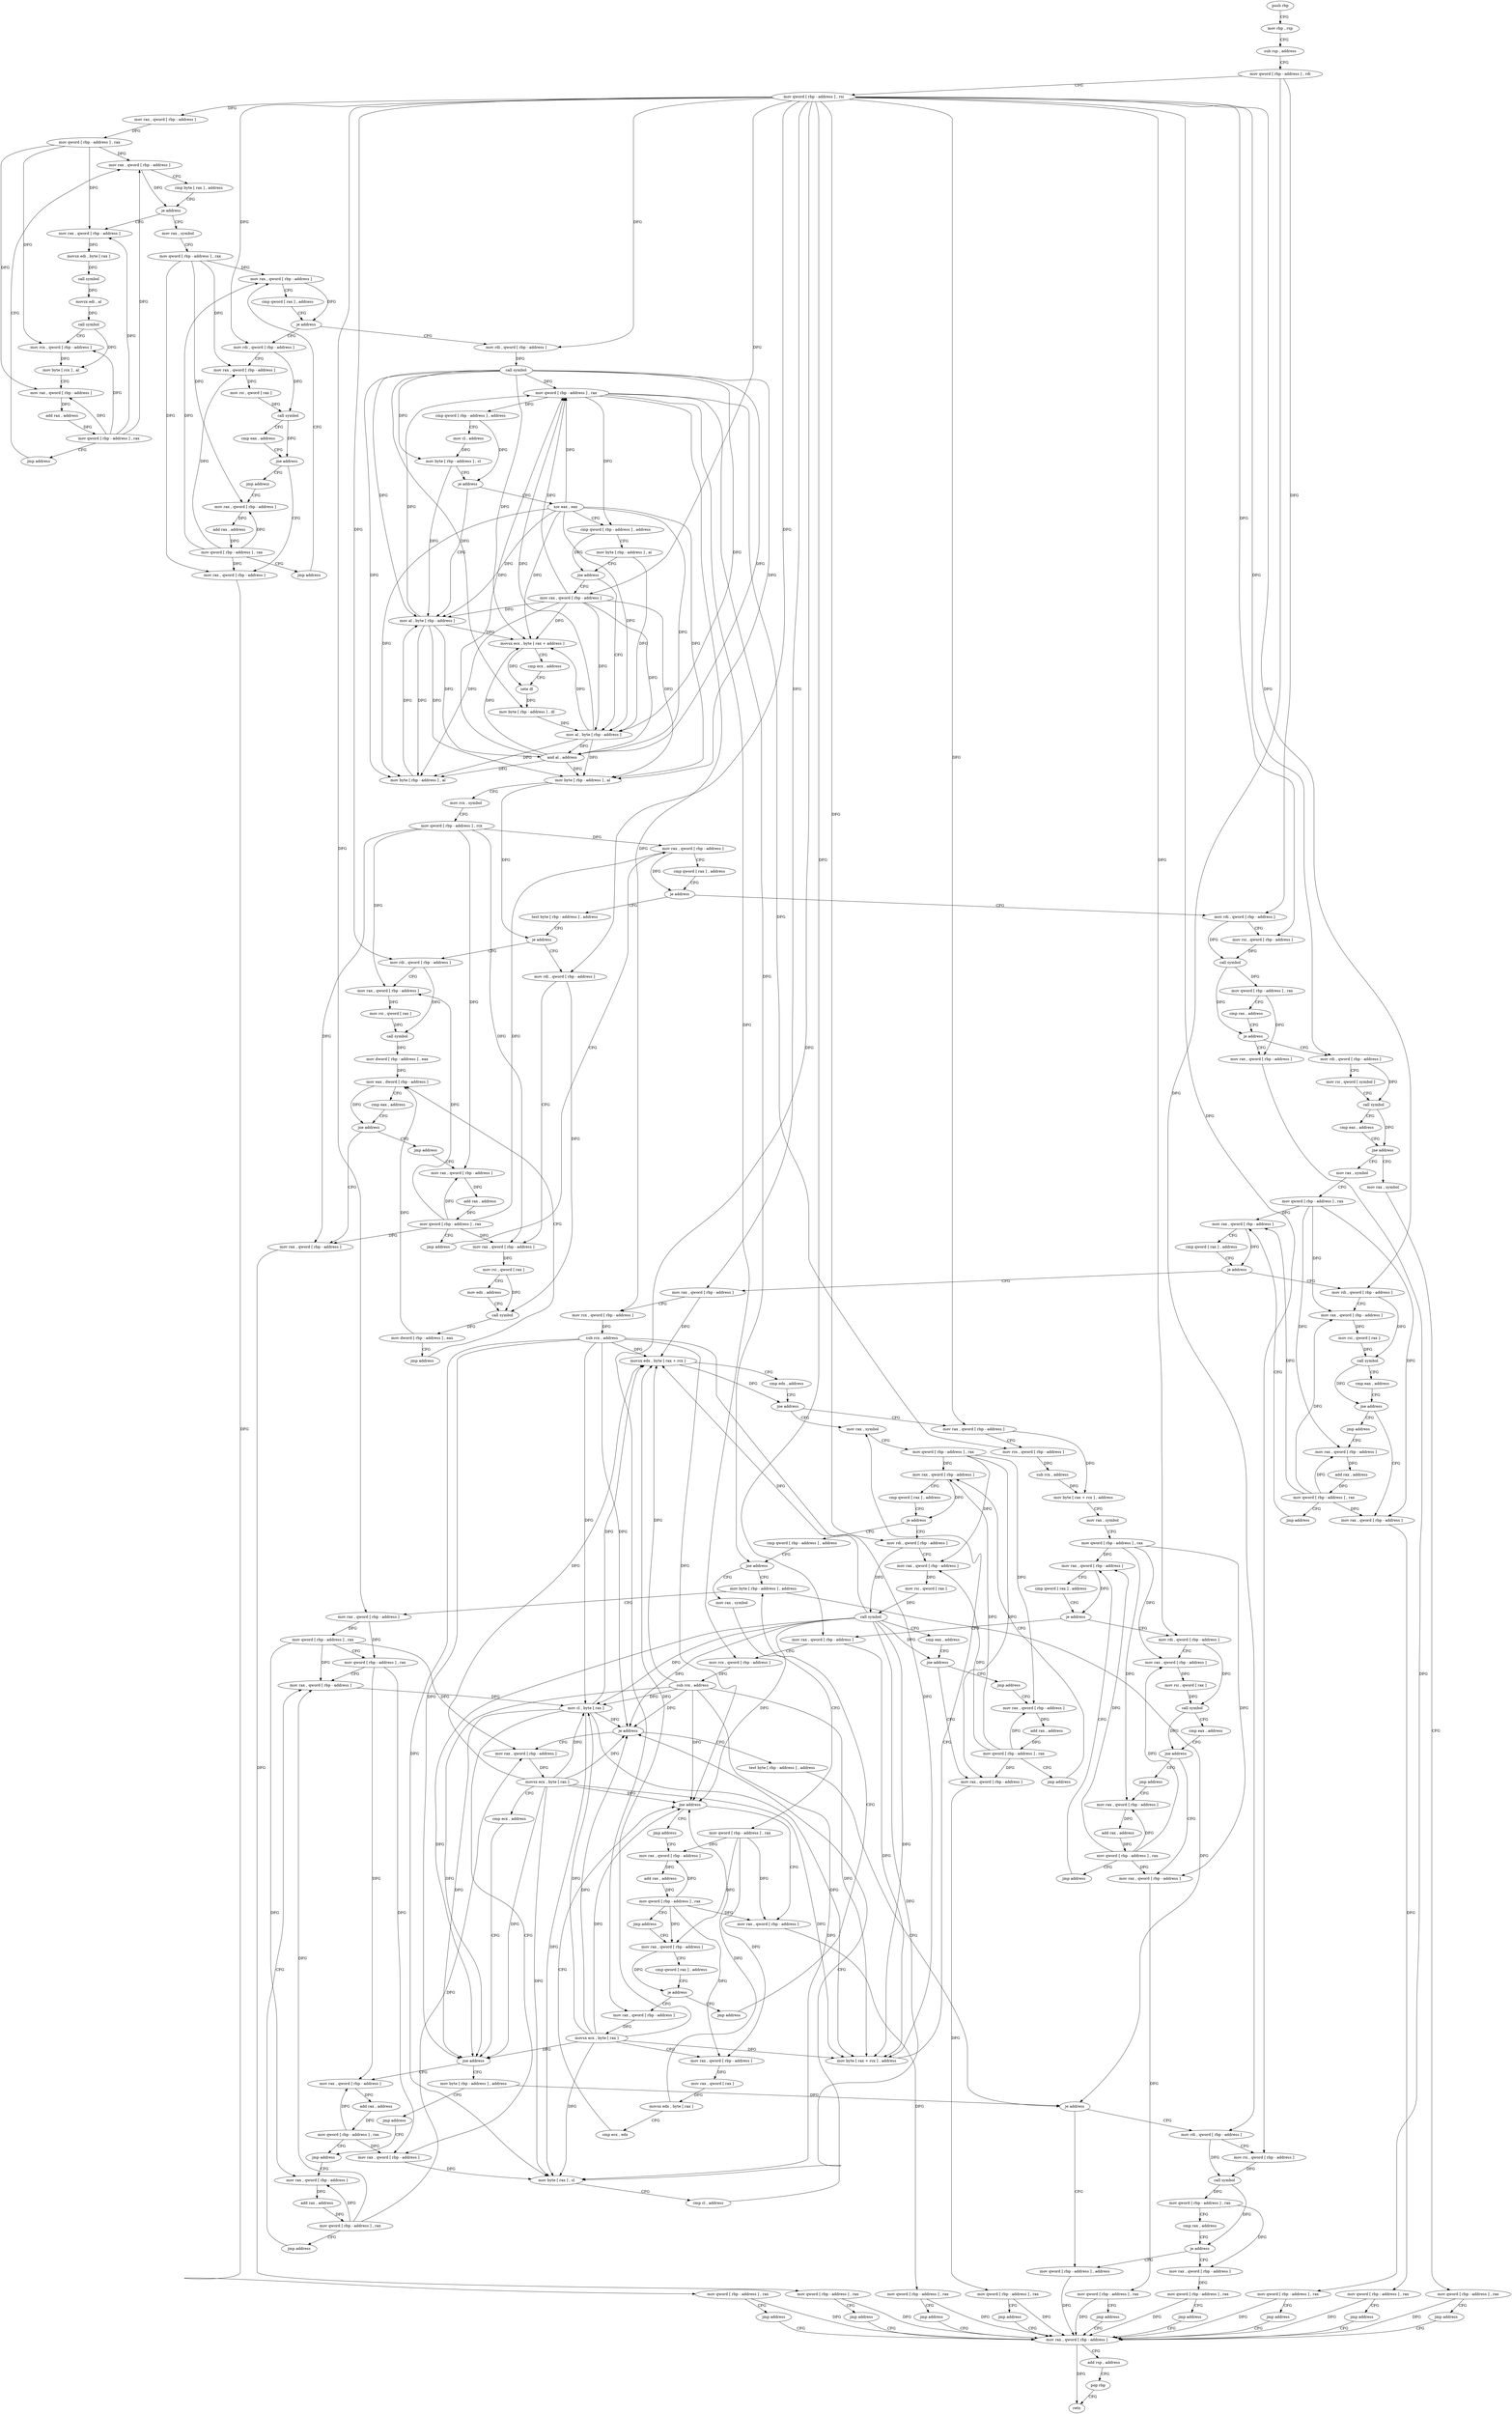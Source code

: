 digraph "func" {
"4434032" [label = "push rbp" ]
"4434033" [label = "mov rbp , rsp" ]
"4434036" [label = "sub rsp , address" ]
"4434040" [label = "mov qword [ rbp - address ] , rdi" ]
"4434044" [label = "mov qword [ rbp - address ] , rsi" ]
"4434048" [label = "mov rax , qword [ rbp - address ]" ]
"4434052" [label = "mov qword [ rbp - address ] , rax" ]
"4434056" [label = "mov rax , qword [ rbp - address ]" ]
"4434114" [label = "mov rax , symbol" ]
"4434124" [label = "mov qword [ rbp - address ] , rax" ]
"4434128" [label = "mov rax , qword [ rbp - address ]" ]
"4434069" [label = "mov rax , qword [ rbp - address ]" ]
"4434073" [label = "movsx edi , byte [ rax ]" ]
"4434076" [label = "call symbol" ]
"4434081" [label = "movzx edi , al" ]
"4434084" [label = "call symbol" ]
"4434089" [label = "mov rcx , qword [ rbp - address ]" ]
"4434093" [label = "mov byte [ rcx ] , al" ]
"4434095" [label = "mov rax , qword [ rbp - address ]" ]
"4434099" [label = "add rax , address" ]
"4434105" [label = "mov qword [ rbp - address ] , rax" ]
"4434109" [label = "jmp address" ]
"4434204" [label = "mov rdi , qword [ rbp - address ]" ]
"4434208" [label = "call symbol" ]
"4434213" [label = "mov qword [ rbp - address ] , rax" ]
"4434217" [label = "cmp qword [ rbp - address ] , address" ]
"4434222" [label = "mov cl , address" ]
"4434224" [label = "mov byte [ rbp - address ] , cl" ]
"4434227" [label = "je address" ]
"4434272" [label = "mov al , byte [ rbp - address ]" ]
"4434233" [label = "xor eax , eax" ]
"4434142" [label = "mov rdi , qword [ rbp - address ]" ]
"4434146" [label = "mov rax , qword [ rbp - address ]" ]
"4434150" [label = "mov rsi , qword [ rax ]" ]
"4434153" [label = "call symbol" ]
"4434158" [label = "cmp eax , address" ]
"4434161" [label = "jne address" ]
"4434180" [label = "jmp address" ]
"4434167" [label = "mov rax , qword [ rbp - address ]" ]
"4434060" [label = "cmp byte [ rax ] , address" ]
"4434063" [label = "je address" ]
"4434275" [label = "and al , address" ]
"4434277" [label = "mov byte [ rbp - address ] , al" ]
"4434280" [label = "mov rcx , symbol" ]
"4434290" [label = "mov qword [ rbp - address ] , rcx" ]
"4434294" [label = "mov rax , qword [ rbp - address ]" ]
"4434235" [label = "cmp qword [ rbp - address ] , address" ]
"4434240" [label = "mov byte [ rbp - address ] , al" ]
"4434243" [label = "jne address" ]
"4434266" [label = "mov al , byte [ rbp - address ]" ]
"4434249" [label = "mov rax , qword [ rbp - address ]" ]
"4434185" [label = "mov rax , qword [ rbp - address ]" ]
"4434171" [label = "mov qword [ rbp - address ] , rax" ]
"4434175" [label = "jmp address" ]
"4435100" [label = "mov rax , qword [ rbp - address ]" ]
"4434415" [label = "mov rdi , qword [ rbp - address ]" ]
"4434419" [label = "mov rsi , qword [ rbp - address ]" ]
"4434423" [label = "call symbol" ]
"4434428" [label = "mov qword [ rbp - address ] , rax" ]
"4434432" [label = "cmp rax , address" ]
"4434436" [label = "je address" ]
"4434455" [label = "mov rdi , qword [ rbp - address ]" ]
"4434442" [label = "mov rax , qword [ rbp - address ]" ]
"4434308" [label = "test byte [ rbp - address ] , address" ]
"4434312" [label = "je address" ]
"4434347" [label = "mov rdi , qword [ rbp - address ]" ]
"4434318" [label = "mov rdi , qword [ rbp - address ]" ]
"4434269" [label = "mov byte [ rbp - address ] , al" ]
"4434253" [label = "movsx ecx , byte [ rax + address ]" ]
"4434257" [label = "cmp ecx , address" ]
"4434260" [label = "sete dl" ]
"4434263" [label = "mov byte [ rbp - address ] , dl" ]
"4434189" [label = "add rax , address" ]
"4434195" [label = "mov qword [ rbp - address ] , rax" ]
"4434199" [label = "jmp address" ]
"4435104" [label = "add rsp , address" ]
"4435108" [label = "pop rbp" ]
"4435109" [label = "retn" ]
"4434459" [label = "mov rsi , qword [ symbol ]" ]
"4434467" [label = "call symbol" ]
"4434472" [label = "cmp eax , address" ]
"4434475" [label = "jne address" ]
"4434500" [label = "mov rax , symbol" ]
"4434481" [label = "mov rax , symbol" ]
"4434446" [label = "mov qword [ rbp - address ] , rax" ]
"4434450" [label = "jmp address" ]
"4434351" [label = "mov rax , qword [ rbp - address ]" ]
"4434355" [label = "mov rsi , qword [ rax ]" ]
"4434358" [label = "call symbol" ]
"4434363" [label = "mov dword [ rbp - address ] , eax" ]
"4434366" [label = "mov eax , dword [ rbp - address ]" ]
"4434322" [label = "mov rax , qword [ rbp - address ]" ]
"4434326" [label = "mov rsi , qword [ rax ]" ]
"4434329" [label = "mov edx , address" ]
"4434334" [label = "call symbol" ]
"4434339" [label = "mov dword [ rbp - address ] , eax" ]
"4434342" [label = "jmp address" ]
"4434132" [label = "cmp qword [ rax ] , address" ]
"4434136" [label = "je address" ]
"4434510" [label = "mov qword [ rbp - address ] , rax" ]
"4434514" [label = "mov rax , qword [ rbp - address ]" ]
"4434491" [label = "mov qword [ rbp - address ] , rax" ]
"4434495" [label = "jmp address" ]
"4434391" [label = "jmp address" ]
"4434396" [label = "mov rax , qword [ rbp - address ]" ]
"4434378" [label = "mov rax , qword [ rbp - address ]" ]
"4434382" [label = "mov qword [ rbp - address ] , rax" ]
"4434386" [label = "jmp address" ]
"4434369" [label = "cmp eax , address" ]
"4434372" [label = "jne address" ]
"4434590" [label = "mov rax , qword [ rbp - address ]" ]
"4434594" [label = "mov rcx , qword [ rbp - address ]" ]
"4434598" [label = "sub rcx , address" ]
"4434605" [label = "movsx edx , byte [ rax + rcx ]" ]
"4434609" [label = "cmp edx , address" ]
"4434612" [label = "jne address" ]
"4434746" [label = "mov rax , symbol" ]
"4434618" [label = "mov rax , qword [ rbp - address ]" ]
"4434528" [label = "mov rdi , qword [ rbp - address ]" ]
"4434532" [label = "mov rax , qword [ rbp - address ]" ]
"4434536" [label = "mov rsi , qword [ rax ]" ]
"4434539" [label = "call symbol" ]
"4434544" [label = "cmp eax , address" ]
"4434547" [label = "jne address" ]
"4434566" [label = "jmp address" ]
"4434553" [label = "mov rax , qword [ rbp - address ]" ]
"4434400" [label = "add rax , address" ]
"4434406" [label = "mov qword [ rbp - address ] , rax" ]
"4434410" [label = "jmp address" ]
"4434756" [label = "mov qword [ rbp - address ] , rax" ]
"4434760" [label = "mov rax , qword [ rbp - address ]" ]
"4434622" [label = "mov rcx , qword [ rbp - address ]" ]
"4434626" [label = "sub rcx , address" ]
"4434633" [label = "mov byte [ rax + rcx ] , address" ]
"4434637" [label = "mov rax , symbol" ]
"4434647" [label = "mov qword [ rbp - address ] , rax" ]
"4434651" [label = "mov rax , qword [ rbp - address ]" ]
"4434571" [label = "mov rax , qword [ rbp - address ]" ]
"4434557" [label = "mov qword [ rbp - address ] , rax" ]
"4434561" [label = "jmp address" ]
"4434298" [label = "cmp qword [ rax ] , address" ]
"4434302" [label = "je address" ]
"4434836" [label = "cmp qword [ rbp - address ] , address" ]
"4434841" [label = "jne address" ]
"4434942" [label = "mov byte [ rbp - address ] , address" ]
"4434847" [label = "mov rax , symbol" ]
"4434774" [label = "mov rdi , qword [ rbp - address ]" ]
"4434778" [label = "mov rax , qword [ rbp - address ]" ]
"4434782" [label = "mov rsi , qword [ rax ]" ]
"4434785" [label = "call symbol" ]
"4434790" [label = "cmp eax , address" ]
"4434793" [label = "jne address" ]
"4434812" [label = "jmp address" ]
"4434799" [label = "mov rax , qword [ rbp - address ]" ]
"4434727" [label = "mov rax , qword [ rbp - address ]" ]
"4434731" [label = "mov rcx , qword [ rbp - address ]" ]
"4434735" [label = "sub rcx , address" ]
"4434742" [label = "mov byte [ rax + rcx ] , address" ]
"4434665" [label = "mov rdi , qword [ rbp - address ]" ]
"4434669" [label = "mov rax , qword [ rbp - address ]" ]
"4434673" [label = "mov rsi , qword [ rax ]" ]
"4434676" [label = "call symbol" ]
"4434681" [label = "cmp eax , address" ]
"4434684" [label = "jne address" ]
"4434703" [label = "jmp address" ]
"4434690" [label = "mov rax , qword [ rbp - address ]" ]
"4434575" [label = "add rax , address" ]
"4434581" [label = "mov qword [ rbp - address ] , rax" ]
"4434585" [label = "jmp address" ]
"4434946" [label = "mov rax , qword [ rbp - address ]" ]
"4434950" [label = "mov qword [ rbp - address ] , rax" ]
"4434954" [label = "mov qword [ rbp - address ] , rax" ]
"4434958" [label = "mov rax , qword [ rbp - address ]" ]
"4434857" [label = "mov qword [ rbp - address ] , rax" ]
"4434861" [label = "mov rax , qword [ rbp - address ]" ]
"4434817" [label = "mov rax , qword [ rbp - address ]" ]
"4434803" [label = "mov qword [ rbp - address ] , rax" ]
"4434807" [label = "jmp address" ]
"4434708" [label = "mov rax , qword [ rbp - address ]" ]
"4434694" [label = "mov qword [ rbp - address ] , rax" ]
"4434698" [label = "jmp address" ]
"4434518" [label = "cmp qword [ rax ] , address" ]
"4434522" [label = "je address" ]
"4435042" [label = "test byte [ rbp - address ] , address" ]
"4435046" [label = "je address" ]
"4435092" [label = "mov qword [ rbp - address ] , address" ]
"4435052" [label = "mov rdi , qword [ rbp - address ]" ]
"4434979" [label = "mov rax , qword [ rbp - address ]" ]
"4434983" [label = "movsx ecx , byte [ rax ]" ]
"4434986" [label = "cmp ecx , address" ]
"4434989" [label = "jne address" ]
"4435004" [label = "mov rax , qword [ rbp - address ]" ]
"4434995" [label = "mov byte [ rbp - address ] , address" ]
"4434937" [label = "jmp address" ]
"4434875" [label = "mov rax , qword [ rbp - address ]" ]
"4434879" [label = "movsx ecx , byte [ rax ]" ]
"4434882" [label = "mov rax , qword [ rbp - address ]" ]
"4434886" [label = "mov rax , qword [ rax ]" ]
"4434889" [label = "movsx edx , byte [ rax ]" ]
"4434892" [label = "cmp ecx , edx" ]
"4434894" [label = "jne address" ]
"4434913" [label = "jmp address" ]
"4434900" [label = "mov rax , qword [ rbp - address ]" ]
"4434821" [label = "add rax , address" ]
"4434827" [label = "mov qword [ rbp - address ] , rax" ]
"4434831" [label = "jmp address" ]
"4434712" [label = "add rax , address" ]
"4434718" [label = "mov qword [ rbp - address ] , rax" ]
"4434722" [label = "jmp address" ]
"4435056" [label = "mov rsi , qword [ rbp - address ]" ]
"4435060" [label = "call symbol" ]
"4435065" [label = "mov qword [ rbp - address ] , rax" ]
"4435069" [label = "cmp rax , address" ]
"4435073" [label = "je address" ]
"4435079" [label = "mov rax , qword [ rbp - address ]" ]
"4435008" [label = "add rax , address" ]
"4435014" [label = "mov qword [ rbp - address ] , rax" ]
"4435018" [label = "jmp address" ]
"4434999" [label = "jmp address" ]
"4434918" [label = "mov rax , qword [ rbp - address ]" ]
"4434904" [label = "mov qword [ rbp - address ] , rax" ]
"4434908" [label = "jmp address" ]
"4434764" [label = "cmp qword [ rax ] , address" ]
"4434768" [label = "je address" ]
"4434655" [label = "cmp qword [ rax ] , address" ]
"4434659" [label = "je address" ]
"4435083" [label = "mov qword [ rbp - address ] , rax" ]
"4435087" [label = "jmp address" ]
"4435023" [label = "mov rax , qword [ rbp - address ]" ]
"4435027" [label = "add rax , address" ]
"4435033" [label = "mov qword [ rbp - address ] , rax" ]
"4435037" [label = "jmp address" ]
"4434922" [label = "add rax , address" ]
"4434928" [label = "mov qword [ rbp - address ] , rax" ]
"4434932" [label = "jmp address" ]
"4434962" [label = "mov cl , byte [ rax ]" ]
"4434964" [label = "mov rax , qword [ rbp - address ]" ]
"4434968" [label = "mov byte [ rax ] , cl" ]
"4434970" [label = "cmp cl , address" ]
"4434973" [label = "je address" ]
"4434865" [label = "cmp qword [ rax ] , address" ]
"4434869" [label = "je address" ]
"4434032" -> "4434033" [ label = "CFG" ]
"4434033" -> "4434036" [ label = "CFG" ]
"4434036" -> "4434040" [ label = "CFG" ]
"4434040" -> "4434044" [ label = "CFG" ]
"4434040" -> "4434415" [ label = "DFG" ]
"4434040" -> "4435052" [ label = "DFG" ]
"4434044" -> "4434048" [ label = "DFG" ]
"4434044" -> "4434204" [ label = "DFG" ]
"4434044" -> "4434142" [ label = "DFG" ]
"4434044" -> "4434249" [ label = "DFG" ]
"4434044" -> "4434419" [ label = "DFG" ]
"4434044" -> "4434455" [ label = "DFG" ]
"4434044" -> "4434347" [ label = "DFG" ]
"4434044" -> "4434318" [ label = "DFG" ]
"4434044" -> "4434590" [ label = "DFG" ]
"4434044" -> "4434528" [ label = "DFG" ]
"4434044" -> "4434618" [ label = "DFG" ]
"4434044" -> "4434774" [ label = "DFG" ]
"4434044" -> "4434727" [ label = "DFG" ]
"4434044" -> "4434665" [ label = "DFG" ]
"4434044" -> "4434946" [ label = "DFG" ]
"4434044" -> "4434875" [ label = "DFG" ]
"4434044" -> "4435056" [ label = "DFG" ]
"4434048" -> "4434052" [ label = "DFG" ]
"4434052" -> "4434056" [ label = "DFG" ]
"4434052" -> "4434069" [ label = "DFG" ]
"4434052" -> "4434089" [ label = "DFG" ]
"4434052" -> "4434095" [ label = "DFG" ]
"4434056" -> "4434060" [ label = "CFG" ]
"4434056" -> "4434063" [ label = "DFG" ]
"4434114" -> "4434124" [ label = "CFG" ]
"4434124" -> "4434128" [ label = "DFG" ]
"4434124" -> "4434146" [ label = "DFG" ]
"4434124" -> "4434167" [ label = "DFG" ]
"4434124" -> "4434185" [ label = "DFG" ]
"4434128" -> "4434132" [ label = "CFG" ]
"4434128" -> "4434136" [ label = "DFG" ]
"4434069" -> "4434073" [ label = "DFG" ]
"4434073" -> "4434076" [ label = "DFG" ]
"4434076" -> "4434081" [ label = "DFG" ]
"4434081" -> "4434084" [ label = "DFG" ]
"4434084" -> "4434089" [ label = "CFG" ]
"4434084" -> "4434093" [ label = "DFG" ]
"4434089" -> "4434093" [ label = "DFG" ]
"4434093" -> "4434095" [ label = "CFG" ]
"4434095" -> "4434099" [ label = "DFG" ]
"4434099" -> "4434105" [ label = "DFG" ]
"4434105" -> "4434109" [ label = "CFG" ]
"4434105" -> "4434056" [ label = "DFG" ]
"4434105" -> "4434069" [ label = "DFG" ]
"4434105" -> "4434089" [ label = "DFG" ]
"4434105" -> "4434095" [ label = "DFG" ]
"4434109" -> "4434056" [ label = "CFG" ]
"4434204" -> "4434208" [ label = "DFG" ]
"4434208" -> "4434213" [ label = "DFG" ]
"4434208" -> "4434272" [ label = "DFG" ]
"4434208" -> "4434275" [ label = "DFG" ]
"4434208" -> "4434277" [ label = "DFG" ]
"4434208" -> "4434266" [ label = "DFG" ]
"4434208" -> "4434269" [ label = "DFG" ]
"4434208" -> "4434253" [ label = "DFG" ]
"4434208" -> "4434224" [ label = "DFG" ]
"4434208" -> "4434263" [ label = "DFG" ]
"4434213" -> "4434217" [ label = "DFG" ]
"4434213" -> "4434235" [ label = "DFG" ]
"4434213" -> "4434594" [ label = "DFG" ]
"4434213" -> "4434622" [ label = "DFG" ]
"4434213" -> "4434841" [ label = "DFG" ]
"4434213" -> "4434731" [ label = "DFG" ]
"4434217" -> "4434222" [ label = "CFG" ]
"4434217" -> "4434227" [ label = "DFG" ]
"4434222" -> "4434224" [ label = "DFG" ]
"4434224" -> "4434227" [ label = "CFG" ]
"4434224" -> "4434272" [ label = "DFG" ]
"4434227" -> "4434272" [ label = "CFG" ]
"4434227" -> "4434233" [ label = "CFG" ]
"4434272" -> "4434275" [ label = "DFG" ]
"4434272" -> "4434213" [ label = "DFG" ]
"4434272" -> "4434277" [ label = "DFG" ]
"4434272" -> "4434269" [ label = "DFG" ]
"4434272" -> "4434253" [ label = "DFG" ]
"4434233" -> "4434235" [ label = "CFG" ]
"4434233" -> "4434213" [ label = "DFG" ]
"4434233" -> "4434275" [ label = "DFG" ]
"4434233" -> "4434277" [ label = "DFG" ]
"4434233" -> "4434272" [ label = "DFG" ]
"4434233" -> "4434266" [ label = "DFG" ]
"4434233" -> "4434269" [ label = "DFG" ]
"4434233" -> "4434253" [ label = "DFG" ]
"4434142" -> "4434146" [ label = "CFG" ]
"4434142" -> "4434153" [ label = "DFG" ]
"4434146" -> "4434150" [ label = "DFG" ]
"4434150" -> "4434153" [ label = "DFG" ]
"4434153" -> "4434158" [ label = "CFG" ]
"4434153" -> "4434161" [ label = "DFG" ]
"4434158" -> "4434161" [ label = "CFG" ]
"4434161" -> "4434180" [ label = "CFG" ]
"4434161" -> "4434167" [ label = "CFG" ]
"4434180" -> "4434185" [ label = "CFG" ]
"4434167" -> "4434171" [ label = "DFG" ]
"4434060" -> "4434063" [ label = "CFG" ]
"4434063" -> "4434114" [ label = "CFG" ]
"4434063" -> "4434069" [ label = "CFG" ]
"4434275" -> "4434277" [ label = "DFG" ]
"4434275" -> "4434213" [ label = "DFG" ]
"4434275" -> "4434269" [ label = "DFG" ]
"4434275" -> "4434253" [ label = "DFG" ]
"4434277" -> "4434280" [ label = "CFG" ]
"4434277" -> "4434312" [ label = "DFG" ]
"4434280" -> "4434290" [ label = "CFG" ]
"4434290" -> "4434294" [ label = "DFG" ]
"4434290" -> "4434351" [ label = "DFG" ]
"4434290" -> "4434322" [ label = "DFG" ]
"4434290" -> "4434378" [ label = "DFG" ]
"4434290" -> "4434396" [ label = "DFG" ]
"4434294" -> "4434298" [ label = "CFG" ]
"4434294" -> "4434302" [ label = "DFG" ]
"4434235" -> "4434240" [ label = "CFG" ]
"4434235" -> "4434243" [ label = "DFG" ]
"4434240" -> "4434243" [ label = "CFG" ]
"4434240" -> "4434266" [ label = "DFG" ]
"4434243" -> "4434266" [ label = "CFG" ]
"4434243" -> "4434249" [ label = "CFG" ]
"4434266" -> "4434269" [ label = "DFG" ]
"4434266" -> "4434213" [ label = "DFG" ]
"4434266" -> "4434275" [ label = "DFG" ]
"4434266" -> "4434277" [ label = "DFG" ]
"4434266" -> "4434253" [ label = "DFG" ]
"4434249" -> "4434253" [ label = "DFG" ]
"4434249" -> "4434213" [ label = "DFG" ]
"4434249" -> "4434275" [ label = "DFG" ]
"4434249" -> "4434277" [ label = "DFG" ]
"4434249" -> "4434269" [ label = "DFG" ]
"4434249" -> "4434272" [ label = "DFG" ]
"4434249" -> "4434266" [ label = "DFG" ]
"4434185" -> "4434189" [ label = "DFG" ]
"4434171" -> "4434175" [ label = "CFG" ]
"4434171" -> "4435100" [ label = "DFG" ]
"4434175" -> "4435100" [ label = "CFG" ]
"4435100" -> "4435104" [ label = "CFG" ]
"4435100" -> "4435109" [ label = "DFG" ]
"4434415" -> "4434419" [ label = "CFG" ]
"4434415" -> "4434423" [ label = "DFG" ]
"4434419" -> "4434423" [ label = "DFG" ]
"4434423" -> "4434428" [ label = "DFG" ]
"4434423" -> "4434436" [ label = "DFG" ]
"4434428" -> "4434432" [ label = "CFG" ]
"4434428" -> "4434442" [ label = "DFG" ]
"4434432" -> "4434436" [ label = "CFG" ]
"4434436" -> "4434455" [ label = "CFG" ]
"4434436" -> "4434442" [ label = "CFG" ]
"4434455" -> "4434459" [ label = "CFG" ]
"4434455" -> "4434467" [ label = "DFG" ]
"4434442" -> "4434446" [ label = "DFG" ]
"4434308" -> "4434312" [ label = "CFG" ]
"4434312" -> "4434347" [ label = "CFG" ]
"4434312" -> "4434318" [ label = "CFG" ]
"4434347" -> "4434351" [ label = "CFG" ]
"4434347" -> "4434358" [ label = "DFG" ]
"4434318" -> "4434322" [ label = "CFG" ]
"4434318" -> "4434334" [ label = "DFG" ]
"4434269" -> "4434272" [ label = "DFG" ]
"4434253" -> "4434257" [ label = "CFG" ]
"4434253" -> "4434260" [ label = "DFG" ]
"4434257" -> "4434260" [ label = "CFG" ]
"4434260" -> "4434263" [ label = "DFG" ]
"4434263" -> "4434266" [ label = "DFG" ]
"4434189" -> "4434195" [ label = "DFG" ]
"4434195" -> "4434199" [ label = "CFG" ]
"4434195" -> "4434128" [ label = "DFG" ]
"4434195" -> "4434146" [ label = "DFG" ]
"4434195" -> "4434167" [ label = "DFG" ]
"4434195" -> "4434185" [ label = "DFG" ]
"4434199" -> "4434128" [ label = "CFG" ]
"4435104" -> "4435108" [ label = "CFG" ]
"4435108" -> "4435109" [ label = "CFG" ]
"4434459" -> "4434467" [ label = "CFG" ]
"4434467" -> "4434472" [ label = "CFG" ]
"4434467" -> "4434475" [ label = "DFG" ]
"4434472" -> "4434475" [ label = "CFG" ]
"4434475" -> "4434500" [ label = "CFG" ]
"4434475" -> "4434481" [ label = "CFG" ]
"4434500" -> "4434510" [ label = "CFG" ]
"4434481" -> "4434491" [ label = "CFG" ]
"4434446" -> "4434450" [ label = "CFG" ]
"4434446" -> "4435100" [ label = "DFG" ]
"4434450" -> "4435100" [ label = "CFG" ]
"4434351" -> "4434355" [ label = "DFG" ]
"4434355" -> "4434358" [ label = "DFG" ]
"4434358" -> "4434363" [ label = "DFG" ]
"4434363" -> "4434366" [ label = "DFG" ]
"4434366" -> "4434369" [ label = "CFG" ]
"4434366" -> "4434372" [ label = "DFG" ]
"4434322" -> "4434326" [ label = "DFG" ]
"4434326" -> "4434329" [ label = "CFG" ]
"4434326" -> "4434334" [ label = "DFG" ]
"4434329" -> "4434334" [ label = "CFG" ]
"4434334" -> "4434339" [ label = "DFG" ]
"4434339" -> "4434342" [ label = "CFG" ]
"4434339" -> "4434366" [ label = "DFG" ]
"4434342" -> "4434366" [ label = "CFG" ]
"4434132" -> "4434136" [ label = "CFG" ]
"4434136" -> "4434204" [ label = "CFG" ]
"4434136" -> "4434142" [ label = "CFG" ]
"4434510" -> "4434514" [ label = "DFG" ]
"4434510" -> "4434532" [ label = "DFG" ]
"4434510" -> "4434553" [ label = "DFG" ]
"4434510" -> "4434571" [ label = "DFG" ]
"4434514" -> "4434518" [ label = "CFG" ]
"4434514" -> "4434522" [ label = "DFG" ]
"4434491" -> "4434495" [ label = "CFG" ]
"4434491" -> "4435100" [ label = "DFG" ]
"4434495" -> "4435100" [ label = "CFG" ]
"4434391" -> "4434396" [ label = "CFG" ]
"4434396" -> "4434400" [ label = "DFG" ]
"4434378" -> "4434382" [ label = "DFG" ]
"4434382" -> "4434386" [ label = "CFG" ]
"4434382" -> "4435100" [ label = "DFG" ]
"4434386" -> "4435100" [ label = "CFG" ]
"4434369" -> "4434372" [ label = "CFG" ]
"4434372" -> "4434391" [ label = "CFG" ]
"4434372" -> "4434378" [ label = "CFG" ]
"4434590" -> "4434594" [ label = "CFG" ]
"4434590" -> "4434605" [ label = "DFG" ]
"4434594" -> "4434598" [ label = "DFG" ]
"4434598" -> "4434605" [ label = "DFG" ]
"4434598" -> "4434742" [ label = "DFG" ]
"4434598" -> "4434962" [ label = "DFG" ]
"4434598" -> "4434968" [ label = "DFG" ]
"4434598" -> "4434973" [ label = "DFG" ]
"4434598" -> "4434989" [ label = "DFG" ]
"4434598" -> "4434894" [ label = "DFG" ]
"4434605" -> "4434609" [ label = "CFG" ]
"4434605" -> "4434612" [ label = "DFG" ]
"4434609" -> "4434612" [ label = "CFG" ]
"4434612" -> "4434746" [ label = "CFG" ]
"4434612" -> "4434618" [ label = "CFG" ]
"4434746" -> "4434756" [ label = "CFG" ]
"4434618" -> "4434622" [ label = "CFG" ]
"4434618" -> "4434633" [ label = "DFG" ]
"4434528" -> "4434532" [ label = "CFG" ]
"4434528" -> "4434539" [ label = "DFG" ]
"4434532" -> "4434536" [ label = "DFG" ]
"4434536" -> "4434539" [ label = "DFG" ]
"4434539" -> "4434544" [ label = "CFG" ]
"4434539" -> "4434547" [ label = "DFG" ]
"4434544" -> "4434547" [ label = "CFG" ]
"4434547" -> "4434566" [ label = "CFG" ]
"4434547" -> "4434553" [ label = "CFG" ]
"4434566" -> "4434571" [ label = "CFG" ]
"4434553" -> "4434557" [ label = "DFG" ]
"4434400" -> "4434406" [ label = "DFG" ]
"4434406" -> "4434410" [ label = "CFG" ]
"4434406" -> "4434294" [ label = "DFG" ]
"4434406" -> "4434351" [ label = "DFG" ]
"4434406" -> "4434322" [ label = "DFG" ]
"4434406" -> "4434378" [ label = "DFG" ]
"4434406" -> "4434396" [ label = "DFG" ]
"4434410" -> "4434294" [ label = "CFG" ]
"4434756" -> "4434760" [ label = "DFG" ]
"4434756" -> "4434778" [ label = "DFG" ]
"4434756" -> "4434799" [ label = "DFG" ]
"4434756" -> "4434817" [ label = "DFG" ]
"4434760" -> "4434764" [ label = "CFG" ]
"4434760" -> "4434768" [ label = "DFG" ]
"4434622" -> "4434626" [ label = "DFG" ]
"4434626" -> "4434633" [ label = "DFG" ]
"4434633" -> "4434637" [ label = "CFG" ]
"4434637" -> "4434647" [ label = "CFG" ]
"4434647" -> "4434651" [ label = "DFG" ]
"4434647" -> "4434669" [ label = "DFG" ]
"4434647" -> "4434690" [ label = "DFG" ]
"4434647" -> "4434708" [ label = "DFG" ]
"4434651" -> "4434655" [ label = "CFG" ]
"4434651" -> "4434659" [ label = "DFG" ]
"4434571" -> "4434575" [ label = "DFG" ]
"4434557" -> "4434561" [ label = "CFG" ]
"4434557" -> "4435100" [ label = "DFG" ]
"4434561" -> "4435100" [ label = "CFG" ]
"4434298" -> "4434302" [ label = "CFG" ]
"4434302" -> "4434415" [ label = "CFG" ]
"4434302" -> "4434308" [ label = "CFG" ]
"4434836" -> "4434841" [ label = "CFG" ]
"4434841" -> "4434942" [ label = "CFG" ]
"4434841" -> "4434847" [ label = "CFG" ]
"4434942" -> "4434946" [ label = "CFG" ]
"4434942" -> "4435046" [ label = "DFG" ]
"4434847" -> "4434857" [ label = "CFG" ]
"4434774" -> "4434778" [ label = "CFG" ]
"4434774" -> "4434785" [ label = "DFG" ]
"4434778" -> "4434782" [ label = "DFG" ]
"4434782" -> "4434785" [ label = "DFG" ]
"4434785" -> "4434790" [ label = "CFG" ]
"4434785" -> "4434605" [ label = "DFG" ]
"4434785" -> "4434793" [ label = "DFG" ]
"4434785" -> "4434742" [ label = "DFG" ]
"4434785" -> "4434962" [ label = "DFG" ]
"4434785" -> "4434968" [ label = "DFG" ]
"4434785" -> "4434973" [ label = "DFG" ]
"4434785" -> "4434989" [ label = "DFG" ]
"4434785" -> "4434894" [ label = "DFG" ]
"4434790" -> "4434793" [ label = "CFG" ]
"4434793" -> "4434812" [ label = "CFG" ]
"4434793" -> "4434799" [ label = "CFG" ]
"4434812" -> "4434817" [ label = "CFG" ]
"4434799" -> "4434803" [ label = "DFG" ]
"4434727" -> "4434731" [ label = "CFG" ]
"4434727" -> "4434742" [ label = "DFG" ]
"4434731" -> "4434735" [ label = "DFG" ]
"4434735" -> "4434742" [ label = "DFG" ]
"4434735" -> "4434605" [ label = "DFG" ]
"4434735" -> "4434962" [ label = "DFG" ]
"4434735" -> "4434968" [ label = "DFG" ]
"4434735" -> "4434973" [ label = "DFG" ]
"4434735" -> "4434989" [ label = "DFG" ]
"4434735" -> "4434894" [ label = "DFG" ]
"4434742" -> "4434746" [ label = "CFG" ]
"4434665" -> "4434669" [ label = "CFG" ]
"4434665" -> "4434676" [ label = "DFG" ]
"4434669" -> "4434673" [ label = "DFG" ]
"4434673" -> "4434676" [ label = "DFG" ]
"4434676" -> "4434681" [ label = "CFG" ]
"4434676" -> "4434684" [ label = "DFG" ]
"4434681" -> "4434684" [ label = "CFG" ]
"4434684" -> "4434703" [ label = "CFG" ]
"4434684" -> "4434690" [ label = "CFG" ]
"4434703" -> "4434708" [ label = "CFG" ]
"4434690" -> "4434694" [ label = "DFG" ]
"4434575" -> "4434581" [ label = "DFG" ]
"4434581" -> "4434585" [ label = "CFG" ]
"4434581" -> "4434514" [ label = "DFG" ]
"4434581" -> "4434532" [ label = "DFG" ]
"4434581" -> "4434553" [ label = "DFG" ]
"4434581" -> "4434571" [ label = "DFG" ]
"4434585" -> "4434514" [ label = "CFG" ]
"4434946" -> "4434950" [ label = "DFG" ]
"4434946" -> "4434954" [ label = "DFG" ]
"4434950" -> "4434954" [ label = "CFG" ]
"4434950" -> "4434958" [ label = "DFG" ]
"4434950" -> "4434979" [ label = "DFG" ]
"4434950" -> "4435023" [ label = "DFG" ]
"4434954" -> "4434958" [ label = "CFG" ]
"4434954" -> "4434964" [ label = "DFG" ]
"4434954" -> "4435004" [ label = "DFG" ]
"4434958" -> "4434962" [ label = "DFG" ]
"4434857" -> "4434861" [ label = "DFG" ]
"4434857" -> "4434882" [ label = "DFG" ]
"4434857" -> "4434900" [ label = "DFG" ]
"4434857" -> "4434918" [ label = "DFG" ]
"4434861" -> "4434865" [ label = "CFG" ]
"4434861" -> "4434869" [ label = "DFG" ]
"4434817" -> "4434821" [ label = "DFG" ]
"4434803" -> "4434807" [ label = "CFG" ]
"4434803" -> "4435100" [ label = "DFG" ]
"4434807" -> "4435100" [ label = "CFG" ]
"4434708" -> "4434712" [ label = "DFG" ]
"4434694" -> "4434698" [ label = "CFG" ]
"4434694" -> "4435100" [ label = "DFG" ]
"4434698" -> "4435100" [ label = "CFG" ]
"4434518" -> "4434522" [ label = "CFG" ]
"4434522" -> "4434590" [ label = "CFG" ]
"4434522" -> "4434528" [ label = "CFG" ]
"4435042" -> "4435046" [ label = "CFG" ]
"4435046" -> "4435092" [ label = "CFG" ]
"4435046" -> "4435052" [ label = "CFG" ]
"4435092" -> "4435100" [ label = "DFG" ]
"4435052" -> "4435056" [ label = "CFG" ]
"4435052" -> "4435060" [ label = "DFG" ]
"4434979" -> "4434983" [ label = "DFG" ]
"4434983" -> "4434986" [ label = "CFG" ]
"4434983" -> "4434605" [ label = "DFG" ]
"4434983" -> "4434742" [ label = "DFG" ]
"4434983" -> "4434968" [ label = "DFG" ]
"4434983" -> "4434973" [ label = "DFG" ]
"4434983" -> "4434962" [ label = "DFG" ]
"4434983" -> "4434989" [ label = "DFG" ]
"4434983" -> "4434894" [ label = "DFG" ]
"4434986" -> "4434989" [ label = "CFG" ]
"4434989" -> "4435004" [ label = "CFG" ]
"4434989" -> "4434995" [ label = "CFG" ]
"4435004" -> "4435008" [ label = "DFG" ]
"4434995" -> "4434999" [ label = "CFG" ]
"4434995" -> "4435046" [ label = "DFG" ]
"4434937" -> "4434942" [ label = "CFG" ]
"4434875" -> "4434879" [ label = "DFG" ]
"4434879" -> "4434882" [ label = "CFG" ]
"4434879" -> "4434605" [ label = "DFG" ]
"4434879" -> "4434742" [ label = "DFG" ]
"4434879" -> "4434968" [ label = "DFG" ]
"4434879" -> "4434973" [ label = "DFG" ]
"4434879" -> "4434989" [ label = "DFG" ]
"4434879" -> "4434962" [ label = "DFG" ]
"4434879" -> "4434894" [ label = "DFG" ]
"4434882" -> "4434886" [ label = "DFG" ]
"4434886" -> "4434889" [ label = "DFG" ]
"4434889" -> "4434892" [ label = "CFG" ]
"4434889" -> "4434894" [ label = "DFG" ]
"4434892" -> "4434894" [ label = "CFG" ]
"4434894" -> "4434913" [ label = "CFG" ]
"4434894" -> "4434900" [ label = "CFG" ]
"4434913" -> "4434918" [ label = "CFG" ]
"4434900" -> "4434904" [ label = "DFG" ]
"4434821" -> "4434827" [ label = "DFG" ]
"4434827" -> "4434831" [ label = "CFG" ]
"4434827" -> "4434760" [ label = "DFG" ]
"4434827" -> "4434778" [ label = "DFG" ]
"4434827" -> "4434799" [ label = "DFG" ]
"4434827" -> "4434817" [ label = "DFG" ]
"4434831" -> "4434760" [ label = "CFG" ]
"4434712" -> "4434718" [ label = "DFG" ]
"4434718" -> "4434722" [ label = "CFG" ]
"4434718" -> "4434651" [ label = "DFG" ]
"4434718" -> "4434669" [ label = "DFG" ]
"4434718" -> "4434690" [ label = "DFG" ]
"4434718" -> "4434708" [ label = "DFG" ]
"4434722" -> "4434651" [ label = "CFG" ]
"4435056" -> "4435060" [ label = "DFG" ]
"4435060" -> "4435065" [ label = "DFG" ]
"4435060" -> "4435073" [ label = "DFG" ]
"4435065" -> "4435069" [ label = "CFG" ]
"4435065" -> "4435079" [ label = "DFG" ]
"4435069" -> "4435073" [ label = "CFG" ]
"4435073" -> "4435092" [ label = "CFG" ]
"4435073" -> "4435079" [ label = "CFG" ]
"4435079" -> "4435083" [ label = "DFG" ]
"4435008" -> "4435014" [ label = "DFG" ]
"4435014" -> "4435018" [ label = "CFG" ]
"4435014" -> "4434964" [ label = "DFG" ]
"4435014" -> "4435004" [ label = "DFG" ]
"4435018" -> "4435023" [ label = "CFG" ]
"4434999" -> "4435018" [ label = "CFG" ]
"4434918" -> "4434922" [ label = "DFG" ]
"4434904" -> "4434908" [ label = "CFG" ]
"4434904" -> "4435100" [ label = "DFG" ]
"4434908" -> "4435100" [ label = "CFG" ]
"4434764" -> "4434768" [ label = "CFG" ]
"4434768" -> "4434836" [ label = "CFG" ]
"4434768" -> "4434774" [ label = "CFG" ]
"4434655" -> "4434659" [ label = "CFG" ]
"4434659" -> "4434727" [ label = "CFG" ]
"4434659" -> "4434665" [ label = "CFG" ]
"4435083" -> "4435087" [ label = "CFG" ]
"4435083" -> "4435100" [ label = "DFG" ]
"4435087" -> "4435100" [ label = "CFG" ]
"4435023" -> "4435027" [ label = "DFG" ]
"4435027" -> "4435033" [ label = "DFG" ]
"4435033" -> "4435037" [ label = "CFG" ]
"4435033" -> "4434958" [ label = "DFG" ]
"4435033" -> "4434979" [ label = "DFG" ]
"4435033" -> "4435023" [ label = "DFG" ]
"4435037" -> "4434958" [ label = "CFG" ]
"4434922" -> "4434928" [ label = "DFG" ]
"4434928" -> "4434932" [ label = "CFG" ]
"4434928" -> "4434861" [ label = "DFG" ]
"4434928" -> "4434882" [ label = "DFG" ]
"4434928" -> "4434900" [ label = "DFG" ]
"4434928" -> "4434918" [ label = "DFG" ]
"4434932" -> "4434861" [ label = "CFG" ]
"4434962" -> "4434964" [ label = "CFG" ]
"4434962" -> "4434605" [ label = "DFG" ]
"4434962" -> "4434742" [ label = "DFG" ]
"4434962" -> "4434968" [ label = "DFG" ]
"4434962" -> "4434973" [ label = "DFG" ]
"4434962" -> "4434989" [ label = "DFG" ]
"4434964" -> "4434968" [ label = "DFG" ]
"4434968" -> "4434970" [ label = "CFG" ]
"4434970" -> "4434973" [ label = "CFG" ]
"4434973" -> "4435042" [ label = "CFG" ]
"4434973" -> "4434979" [ label = "CFG" ]
"4434865" -> "4434869" [ label = "CFG" ]
"4434869" -> "4434937" [ label = "CFG" ]
"4434869" -> "4434875" [ label = "CFG" ]
}
